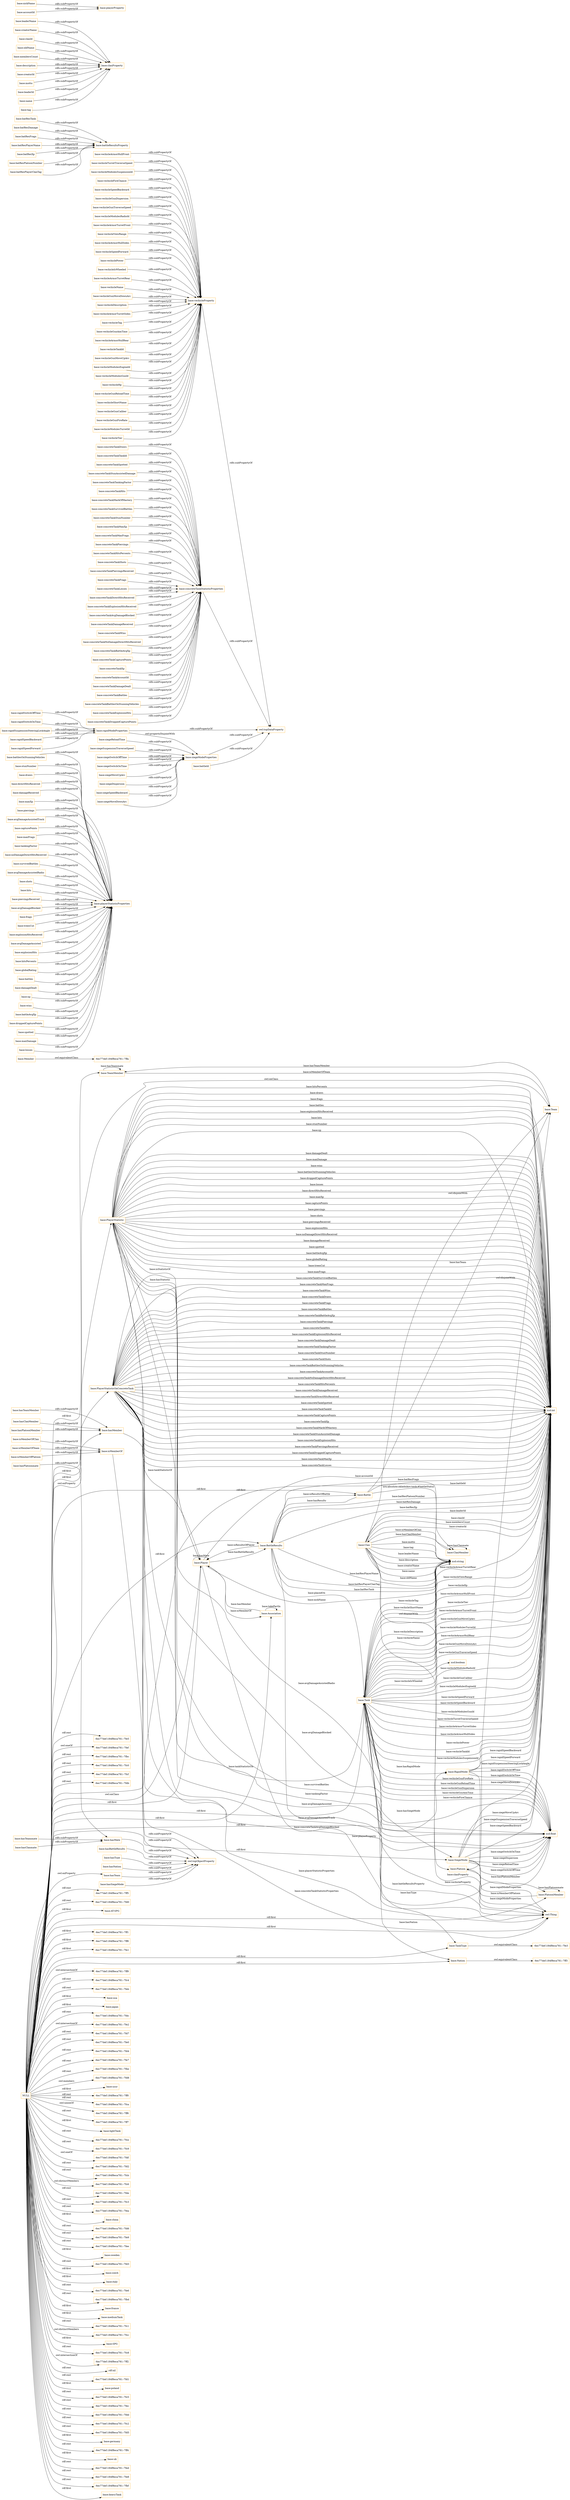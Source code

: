 digraph ar2dtool_diagram { 
rankdir=LR;
size="1501"
node [shape = rectangle, color="orange"]; "base:TeamMember" "base:Clan" "base:PlayerStatistic" "-6ec77def:184f8eca781:-7ff3" "base:Platoon" "base:Nation" "base:Team" "-6ec77def:184f8eca781:-7ff1" "base:PlatoonMember" "base:Member" "base:BattleResults" "-6ec77def:184f8eca781:-7ffa" "base:SiegeMode" "-6ec77def:184f8eca781:-7fe3" "base:ClanMember" "-6ec77def:184f8eca781:-7ff8" "base:Battle" "-6ec77def:184f8eca781:-7fe1" "base:RapidMode" "base:Association" "base:TankType" "base:Tank" "base:Player" "base:PlayerStatisticOnConcreteTank" ; /*classes style*/
	"base:battlesOnStunningVehicles" -> "base:playerStatisticProperties" [ label = "rdfs:subPropertyOf" ];
	"base:vechicleArmorHullFront" -> "base:vechicleProperty" [ label = "rdfs:subPropertyOf" ];
	"base:hasPlatoonMember" -> "base:hasMember" [ label = "rdfs:subPropertyOf" ];
	"base:vechicleTurretTraverseSpeed" -> "base:vechicleProperty" [ label = "rdfs:subPropertyOf" ];
	"base:concreteTankDraws" -> "base:concreteTankStatisticProperties" [ label = "rdfs:subPropertyOf" ];
	"base:concreteTankTankId" -> "base:concreteTankStatisticProperties" [ label = "rdfs:subPropertyOf" ];
	"base:batResTank" -> "base:battleResultsProperty" [ label = "rdfs:subPropertyOf" ];
	"base:stunNumber" -> "base:playerStatisticProperties" [ label = "rdfs:subPropertyOf" ];
	"base:vechicleModulesSuspensionId" -> "base:vechicleProperty" [ label = "rdfs:subPropertyOf" ];
	"base:vechicleFireChance" -> "base:vechicleProperty" [ label = "rdfs:subPropertyOf" ];
	"base:draws" -> "base:playerStatisticProperties" [ label = "rdfs:subPropertyOf" ];
	"base:rapidSwitchOffTime" -> "base:rapidModeProperties" [ label = "rdfs:subPropertyOf" ];
	"base:directHitsReceived" -> "base:playerStatisticProperties" [ label = "rdfs:subPropertyOf" ];
	"base:Nation" -> "-6ec77def:184f8eca781:-7ff3" [ label = "owl:equivalentClass" ];
	"base:vechicleSpeedBackward" -> "base:vechicleProperty" [ label = "rdfs:subPropertyOf" ];
	"base:leaderName" -> "base:clanProperty" [ label = "rdfs:subPropertyOf" ];
	"base:concreteTankSpotted" -> "base:concreteTankStatisticProperties" [ label = "rdfs:subPropertyOf" ];
	"base:siegeReloadTime" -> "base:siegeModeProperties" [ label = "rdfs:subPropertyOf" ];
	"base:concreteTankStunAssistedDamage" -> "base:concreteTankStatisticProperties" [ label = "rdfs:subPropertyOf" ];
	"base:concreteTankTankingFactor" -> "base:concreteTankStatisticProperties" [ label = "rdfs:subPropertyOf" ];
	"base:creatorName" -> "base:clanProperty" [ label = "rdfs:subPropertyOf" ];
	"base:concreteTankHits" -> "base:concreteTankStatisticProperties" [ label = "rdfs:subPropertyOf" ];
	"base:Clan" -> "base:Team" [ label = "owl:disjointWith" ];
	"base:Clan" -> "base:Platoon" [ label = "owl:disjointWith" ];
	"base:battleId" -> "owl:topDataProperty" [ label = "rdfs:subPropertyOf" ];
	"base:siegeSuspensionTraverseSpeed" -> "base:siegeModeProperties" [ label = "rdfs:subPropertyOf" ];
	"base:concreteTankMarkOfMastery" -> "base:concreteTankStatisticProperties" [ label = "rdfs:subPropertyOf" ];
	"base:siegeSwitchOffTime" -> "base:siegeModeProperties" [ label = "rdfs:subPropertyOf" ];
	"base:vechicleGunDispersion" -> "base:vechicleProperty" [ label = "rdfs:subPropertyOf" ];
	"base:concreteTankSurvivedBattles" -> "base:concreteTankStatisticProperties" [ label = "rdfs:subPropertyOf" ];
	"base:hasSiegeMode" -> "owl:topObjectProperty" [ label = "rdfs:subPropertyOf" ];
	"base:concreteTankStunNumber" -> "base:concreteTankStatisticProperties" [ label = "rdfs:subPropertyOf" ];
	"base:concreteTankMaxXp" -> "base:concreteTankStatisticProperties" [ label = "rdfs:subPropertyOf" ];
	"base:vechicleGunTraverseSpeed" -> "base:vechicleProperty" [ label = "rdfs:subPropertyOf" ];
	"base:rapidSwitchOnTime" -> "base:rapidModeProperties" [ label = "rdfs:subPropertyOf" ];
	"base:concreteTankMaxFrags" -> "base:concreteTankStatisticProperties" [ label = "rdfs:subPropertyOf" ];
	"base:hasTeamMember" -> "base:hasMember" [ label = "rdfs:subPropertyOf" ];
	"base:isMemberOf" -> "owl:topObjectProperty" [ label = "rdfs:subPropertyOf" ];
	"base:vechicleModulesRadioId" -> "base:vechicleProperty" [ label = "rdfs:subPropertyOf" ];
	"base:vechicleArmorTurretFront" -> "base:vechicleProperty" [ label = "rdfs:subPropertyOf" ];
	"base:damageReceived" -> "base:playerStatisticProperties" [ label = "rdfs:subPropertyOf" ];
	"base:maxXp" -> "base:playerStatisticProperties" [ label = "rdfs:subPropertyOf" ];
	"base:batResDamage" -> "base:battleResultsProperty" [ label = "rdfs:subPropertyOf" ];
	"base:concreteTankPiercings" -> "base:concreteTankStatisticProperties" [ label = "rdfs:subPropertyOf" ];
	"base:piercings" -> "base:playerStatisticProperties" [ label = "rdfs:subPropertyOf" ];
	"base:clanId" -> "base:clanProperty" [ label = "rdfs:subPropertyOf" ];
	"base:concreteTankHitsPercents" -> "base:concreteTankStatisticProperties" [ label = "rdfs:subPropertyOf" ];
	"base:avgDamageAssistedTrack" -> "base:playerStatisticProperties" [ label = "rdfs:subPropertyOf" ];
	"base:capturePoints" -> "base:playerStatisticProperties" [ label = "rdfs:subPropertyOf" ];
	"base:maxFrags" -> "base:playerStatisticProperties" [ label = "rdfs:subPropertyOf" ];
	"base:vechicleViewRange" -> "base:vechicleProperty" [ label = "rdfs:subPropertyOf" ];
	"base:siegeSwitchOnTime" -> "base:siegeModeProperties" [ label = "rdfs:subPropertyOf" ];
	"base:tankingFactor" -> "base:playerStatisticProperties" [ label = "rdfs:subPropertyOf" ];
	"base:hasBattleResults" -> "owl:topObjectProperty" [ label = "rdfs:subPropertyOf" ];
	"base:rapidSuspensionSteeringLockAngle" -> "base:rapidModeProperties" [ label = "rdfs:subPropertyOf" ];
	"base:noDamageDirectHitsReceived" -> "base:playerStatisticProperties" [ label = "rdfs:subPropertyOf" ];
	"base:survivedBattles" -> "base:playerStatisticProperties" [ label = "rdfs:subPropertyOf" ];
	"base:concreteTankShots" -> "base:concreteTankStatisticProperties" [ label = "rdfs:subPropertyOf" ];
	"base:avgDamageAssistedRadio" -> "base:playerStatisticProperties" [ label = "rdfs:subPropertyOf" ];
	"base:hasTeammate" -> "base:hasMate" [ label = "rdfs:subPropertyOf" ];
	"base:batResFrags" -> "base:battleResultsProperty" [ label = "rdfs:subPropertyOf" ];
	"base:shots" -> "base:playerStatisticProperties" [ label = "rdfs:subPropertyOf" ];
	"base:concreteTankPiercingsReceived" -> "base:concreteTankStatisticProperties" [ label = "rdfs:subPropertyOf" ];
	"base:siegeMoveUpArc" -> "base:siegeModeProperties" [ label = "rdfs:subPropertyOf" ];
	"base:vechicleArmorHullSides" -> "base:vechicleProperty" [ label = "rdfs:subPropertyOf" ];
	"base:hits" -> "base:playerStatisticProperties" [ label = "rdfs:subPropertyOf" ];
	"base:vechicleSpeedForward" -> "base:vechicleProperty" [ label = "rdfs:subPropertyOf" ];
	"base:vechiclePower" -> "base:vechicleProperty" [ label = "rdfs:subPropertyOf" ];
	"base:vechicleIsWheeled" -> "base:vechicleProperty" [ label = "rdfs:subPropertyOf" ];
	"base:oldName" -> "base:clanProperty" [ label = "rdfs:subPropertyOf" ];
	"base:nickName" -> "base:playerProperty" [ label = "rdfs:subPropertyOf" ];
	"base:hasType" -> "owl:topObjectProperty" [ label = "rdfs:subPropertyOf" ];
	"base:concreteTankFrags" -> "base:concreteTankStatisticProperties" [ label = "rdfs:subPropertyOf" ];
	"base:membersCount" -> "base:clanProperty" [ label = "rdfs:subPropertyOf" ];
	"base:description" -> "base:clanProperty" [ label = "rdfs:subPropertyOf" ];
	"base:piercingsReceived" -> "base:playerStatisticProperties" [ label = "rdfs:subPropertyOf" ];
	"base:vechicleArmorTurretRear" -> "base:vechicleProperty" [ label = "rdfs:subPropertyOf" ];
	"base:rapidModeProperties" -> "base:siegeModeProperties" [ label = "owl:propertyDisjointWith" ];
	"base:rapidModeProperties" -> "owl:topDataProperty" [ label = "rdfs:subPropertyOf" ];
	"base:vechicleName" -> "base:vechicleProperty" [ label = "rdfs:subPropertyOf" ];
	"base:avgDamageBlocked" -> "base:playerStatisticProperties" [ label = "rdfs:subPropertyOf" ];
	"base:concreteTankLosses" -> "base:concreteTankStatisticProperties" [ label = "rdfs:subPropertyOf" ];
	"base:siegeDispersion" -> "base:siegeModeProperties" [ label = "rdfs:subPropertyOf" ];
	"base:frags" -> "base:playerStatisticProperties" [ label = "rdfs:subPropertyOf" ];
	"base:hasNation" -> "owl:topObjectProperty" [ label = "rdfs:subPropertyOf" ];
	"base:concreteTankDirectHitsReceived" -> "base:concreteTankStatisticProperties" [ label = "rdfs:subPropertyOf" ];
	"base:batResPlayerName" -> "base:battleResultsProperty" [ label = "rdfs:subPropertyOf" ];
	"base:concreteTankExplosionHitsReceived" -> "base:concreteTankStatisticProperties" [ label = "rdfs:subPropertyOf" ];
	"base:hasClanmate" -> "base:hasMate" [ label = "rdfs:subPropertyOf" ];
	"base:concreteTankAvgDamageBlocked" -> "base:concreteTankStatisticProperties" [ label = "rdfs:subPropertyOf" ];
	"base:Member" -> "-6ec77def:184f8eca781:-7ffa" [ label = "owl:equivalentClass" ];
	"base:concreteTankDamageReceived" -> "base:concreteTankStatisticProperties" [ label = "rdfs:subPropertyOf" ];
	"base:rapidSpeedBackward" -> "base:rapidModeProperties" [ label = "rdfs:subPropertyOf" ];
	"base:creatorId" -> "base:clanProperty" [ label = "rdfs:subPropertyOf" ];
	"base:treesCut" -> "base:playerStatisticProperties" [ label = "rdfs:subPropertyOf" ];
	"base:explosionHitsReceived" -> "base:playerStatisticProperties" [ label = "rdfs:subPropertyOf" ];
	"base:batResXp" -> "base:battleResultsProperty" [ label = "rdfs:subPropertyOf" ];
	"base:isMemberOfPlatoon" -> "base:isMemberOf" [ label = "rdfs:subPropertyOf" ];
	"base:hasClanMember" -> "base:hasMember" [ label = "rdfs:subPropertyOf" ];
	"base:motto" -> "base:clanProperty" [ label = "rdfs:subPropertyOf" ];
	"base:concreteTankWins" -> "base:concreteTankStatisticProperties" [ label = "rdfs:subPropertyOf" ];
	"base:vechicleGunMoveDownArc" -> "base:vechicleProperty" [ label = "rdfs:subPropertyOf" ];
	"base:avgDamageAssisted" -> "base:playerStatisticProperties" [ label = "rdfs:subPropertyOf" ];
	"base:concreteTankNoDamageDirectHitsReceived" -> "base:concreteTankStatisticProperties" [ label = "rdfs:subPropertyOf" ];
	"base:isMemberOfClan" -> "base:isMemberOf" [ label = "rdfs:subPropertyOf" ];
	"base:vechicleDescription" -> "base:vechicleProperty" [ label = "rdfs:subPropertyOf" ];
	"base:isMemberOfTeam" -> "base:isMemberOf" [ label = "rdfs:subPropertyOf" ];
	"base:hasMate" -> "owl:topObjectProperty" [ label = "rdfs:subPropertyOf" ];
	"base:concreteTankBattleAvgXp" -> "base:concreteTankStatisticProperties" [ label = "rdfs:subPropertyOf" ];
	"base:explosionHits" -> "base:playerStatisticProperties" [ label = "rdfs:subPropertyOf" ];
	"base:siegeSpeedBackward" -> "base:siegeModeProperties" [ label = "rdfs:subPropertyOf" ];
	"base:leaderId" -> "base:clanProperty" [ label = "rdfs:subPropertyOf" ];
	"base:concreteTankStatisticProperties" -> "owl:topDataProperty" [ label = "rdfs:subPropertyOf" ];
	"base:vechicleArmorTurretSides" -> "base:vechicleProperty" [ label = "rdfs:subPropertyOf" ];
	"base:name" -> "base:clanProperty" [ label = "rdfs:subPropertyOf" ];
	"base:hitsPercents" -> "base:playerStatisticProperties" [ label = "rdfs:subPropertyOf" ];
	"base:globalRating" -> "base:playerStatisticProperties" [ label = "rdfs:subPropertyOf" ];
	"base:vechicleTag" -> "base:vechicleProperty" [ label = "rdfs:subPropertyOf" ];
	"base:vechicleGunAimTime" -> "base:vechicleProperty" [ label = "rdfs:subPropertyOf" ];
	"base:battles" -> "base:playerStatisticProperties" [ label = "rdfs:subPropertyOf" ];
	"base:Platoon" -> "base:Team" [ label = "owl:disjointWith" ];
	"base:concreteTankCapturePoints" -> "base:concreteTankStatisticProperties" [ label = "rdfs:subPropertyOf" ];
	"base:vechicleArmorHullRear" -> "base:vechicleProperty" [ label = "rdfs:subPropertyOf" ];
	"base:vechicleTankId" -> "base:vechicleProperty" [ label = "rdfs:subPropertyOf" ];
	"base:concreteTankXp" -> "base:concreteTankStatisticProperties" [ label = "rdfs:subPropertyOf" ];
	"base:damageDealt" -> "base:playerStatisticProperties" [ label = "rdfs:subPropertyOf" ];
	"base:siegeMoveDownArc" -> "base:siegeModeProperties" [ label = "rdfs:subPropertyOf" ];
	"base:vechicleGunMoveUpArc" -> "base:vechicleProperty" [ label = "rdfs:subPropertyOf" ];
	"base:xp" -> "base:playerStatisticProperties" [ label = "rdfs:subPropertyOf" ];
	"base:batResPlatoonNumber" -> "base:battleResultsProperty" [ label = "rdfs:subPropertyOf" ];
	"base:rapidSpeedForward" -> "base:rapidModeProperties" [ label = "rdfs:subPropertyOf" ];
	"base:vechicleModulesEngineId" -> "base:vechicleProperty" [ label = "rdfs:subPropertyOf" ];
	"base:wins" -> "base:playerStatisticProperties" [ label = "rdfs:subPropertyOf" ];
	"base:vechicleModulesGunId" -> "base:vechicleProperty" [ label = "rdfs:subPropertyOf" ];
	"base:batResPlayerClanTag" -> "base:battleResultsProperty" [ label = "rdfs:subPropertyOf" ];
	"base:vechicleHp" -> "base:vechicleProperty" [ label = "rdfs:subPropertyOf" ];
	"base:concreteTankAccountId" -> "base:concreteTankStatisticProperties" [ label = "rdfs:subPropertyOf" ];
	"base:accountId" -> "base:playerProperty" [ label = "rdfs:subPropertyOf" ];
	"base:hasMember" -> "owl:topObjectProperty" [ label = "rdfs:subPropertyOf" ];
	"base:concreteTankDamageDealt" -> "base:concreteTankStatisticProperties" [ label = "rdfs:subPropertyOf" ];
	"base:vechicleGunReloadTime" -> "base:vechicleProperty" [ label = "rdfs:subPropertyOf" ];
	"base:concreteTankBattles" -> "base:concreteTankStatisticProperties" [ label = "rdfs:subPropertyOf" ];
	"NULL" -> "-6ec77def:184f8eca781:-7fd4" [ label = "rdf:rest" ];
	"NULL" -> "-6ec77def:184f8eca781:-7fe7" [ label = "rdf:rest" ];
	"NULL" -> "-6ec77def:184f8eca781:-7fbe" [ label = "rdf:rest" ];
	"NULL" -> "-6ec77def:184f8eca781:-7fd8" [ label = "owl:members" ];
	"NULL" -> "base:ussr" [ label = "rdf:first" ];
	"NULL" -> "-6ec77def:184f8eca781:-7ff0" [ label = "rdf:rest" ];
	"NULL" -> "base:Player" [ label = "owl:onClass" ];
	"NULL" -> "base:SiegeMode" [ label = "rdf:first" ];
	"NULL" -> "-6ec77def:184f8eca781:-7fca" [ label = "rdf:rest" ];
	"NULL" -> "base:Team" [ label = "owl:onClass" ];
	"NULL" -> "-6ec77def:184f8eca781:-7ff6" [ label = "owl:unionOf" ];
	"NULL" -> "-6ec77def:184f8eca781:-7ff7" [ label = "rdf:rest" ];
	"NULL" -> "base:lightTank" [ label = "rdf:first" ];
	"NULL" -> "-6ec77def:184f8eca781:-7ff8" [ label = "rdf:first" ];
	"NULL" -> "-6ec77def:184f8eca781:-7fce" [ label = "rdf:rest" ];
	"NULL" -> "-6ec77def:184f8eca781:-7fc9" [ label = "rdf:rest" ];
	"NULL" -> "base:Nation" [ label = "rdf:first" ];
	"NULL" -> "-6ec77def:184f8eca781:-7fdf" [ label = "owl:oneOf" ];
	"NULL" -> "-6ec77def:184f8eca781:-7fd2" [ label = "rdf:rest" ];
	"NULL" -> "-6ec77def:184f8eca781:-7fcb" [ label = "rdf:rest" ];
	"NULL" -> "-6ec77def:184f8eca781:-7fc6" [ label = "owl:distinctMembers" ];
	"NULL" -> "base:TankType" [ label = "rdf:first" ];
	"NULL" -> "-6ec77def:184f8eca781:-7fde" [ label = "rdf:rest" ];
	"NULL" -> "base:Battle" [ label = "rdf:first" ];
	"NULL" -> "-6ec77def:184f8eca781:-7fc3" [ label = "rdf:rest" ];
	"NULL" -> "-6ec77def:184f8eca781:-7fea" [ label = "rdf:rest" ];
	"NULL" -> "base:PlayerStatistic" [ label = "rdf:first" ];
	"NULL" -> "base:china" [ label = "rdf:first" ];
	"NULL" -> "-6ec77def:184f8eca781:-7fd6" [ label = "rdf:rest" ];
	"NULL" -> "-6ec77def:184f8eca781:-7fe1" [ label = "rdf:first" ];
	"NULL" -> "-6ec77def:184f8eca781:-7fe9" [ label = "rdf:rest" ];
	"NULL" -> "-6ec77def:184f8eca781:-7fee" [ label = "rdf:rest" ];
	"NULL" -> "base:PlayerStatisticOnConcreteTank" [ label = "rdf:first" ];
	"NULL" -> "base:sweden" [ label = "rdf:first" ];
	"NULL" -> "-6ec77def:184f8eca781:-7fd3" [ label = "rdf:rest" ];
	"NULL" -> "base:czech" [ label = "rdf:first" ];
	"NULL" -> "base:italy" [ label = "rdf:first" ];
	"NULL" -> "base:BattleResults" [ label = "rdf:first" ];
	"NULL" -> "-6ec77def:184f8eca781:-7fe6" [ label = "rdf:rest" ];
	"NULL" -> "-6ec77def:184f8eca781:-7fbd" [ label = "rdf:rest" ];
	"NULL" -> "base:france" [ label = "rdf:first" ];
	"NULL" -> "base:mediumTank" [ label = "rdf:first" ];
	"NULL" -> "base:hasMember" [ label = "owl:onProperty" ];
	"NULL" -> "-6ec77def:184f8eca781:-7fc1" [ label = "rdf:rest" ];
	"NULL" -> "-6ec77def:184f8eca781:-7fcc" [ label = "owl:distinctMembers" ];
	"NULL" -> "base:TeamMember" [ label = "rdf:first" ];
	"NULL" -> "base:SPG" [ label = "rdf:first" ];
	"NULL" -> "-6ec77def:184f8eca781:-7fc8" [ label = "rdf:rest" ];
	"NULL" -> "-6ec77def:184f8eca781:-7ff2" [ label = "owl:intersectionOf" ];
	"NULL" -> "base:Tank" [ label = "rdf:first" ];
	"NULL" -> "rdf:nil" [ label = "rdf:rest" ];
	"NULL" -> "-6ec77def:184f8eca781:-7fd1" [ label = "rdf:rest" ];
	"NULL" -> "base:Player" [ label = "rdf:first" ];
	"NULL" -> "base:poland" [ label = "rdf:first" ];
	"NULL" -> "-6ec77def:184f8eca781:-7fc5" [ label = "rdf:rest" ];
	"NULL" -> "-6ec77def:184f8eca781:-7fec" [ label = "rdf:rest" ];
	"NULL" -> "-6ec77def:184f8eca781:-7fdd" [ label = "rdf:rest" ];
	"NULL" -> "base:PlatoonMember" [ label = "rdf:first" ];
	"NULL" -> "-6ec77def:184f8eca781:-7fc2" [ label = "rdf:rest" ];
	"NULL" -> "-6ec77def:184f8eca781:-7fd5" [ label = "rdf:rest" ];
	"NULL" -> "base:germany" [ label = "rdf:first" ];
	"NULL" -> "-6ec77def:184f8eca781:-7ff4" [ label = "rdf:rest" ];
	"NULL" -> "base:uk" [ label = "rdf:first" ];
	"NULL" -> "-6ec77def:184f8eca781:-7fed" [ label = "rdf:rest" ];
	"NULL" -> "-6ec77def:184f8eca781:-7fe8" [ label = "rdf:rest" ];
	"NULL" -> "-6ec77def:184f8eca781:-7fbf" [ label = "rdf:rest" ];
	"NULL" -> "owl:Thing" [ label = "rdf:first" ];
	"NULL" -> "base:heavyTank" [ label = "rdf:first" ];
	"NULL" -> "base:Association" [ label = "rdf:first" ];
	"NULL" -> "-6ec77def:184f8eca781:-7fe5" [ label = "rdf:rest" ];
	"NULL" -> "-6ec77def:184f8eca781:-7fef" [ label = "owl:oneOf" ];
	"NULL" -> "-6ec77def:184f8eca781:-7fbc" [ label = "rdf:rest" ];
	"NULL" -> "-6ec77def:184f8eca781:-7fc0" [ label = "rdf:rest" ];
	"NULL" -> "base:RapidMode" [ label = "rdf:first" ];
	"NULL" -> "-6ec77def:184f8eca781:-7fcf" [ label = "rdf:rest" ];
	"NULL" -> "base:ClanMember" [ label = "rdf:first" ];
	"NULL" -> "-6ec77def:184f8eca781:-7fdb" [ label = "rdf:rest" ];
	"NULL" -> "-6ec77def:184f8eca781:-7ff5" [ label = "rdf:rest" ];
	"NULL" -> "-6ec77def:184f8eca781:-7ff1" [ label = "rdf:first" ];
	"NULL" -> "-6ec77def:184f8eca781:-7fd0" [ label = "rdf:rest" ];
	"NULL" -> "base:AT-SPG" [ label = "rdf:first" ];
	"NULL" -> "-6ec77def:184f8eca781:-7ff9" [ label = "owl:intersectionOf" ];
	"NULL" -> "-6ec77def:184f8eca781:-7fc4" [ label = "rdf:rest" ];
	"NULL" -> "-6ec77def:184f8eca781:-7feb" [ label = "rdf:rest" ];
	"NULL" -> "base:usa" [ label = "rdf:first" ];
	"NULL" -> "base:japan" [ label = "rdf:first" ];
	"NULL" -> "base:hasTeam" [ label = "owl:onProperty" ];
	"NULL" -> "-6ec77def:184f8eca781:-7fdc" [ label = "rdf:rest" ];
	"NULL" -> "-6ec77def:184f8eca781:-7fe2" [ label = "owl:intersectionOf" ];
	"NULL" -> "-6ec77def:184f8eca781:-7fd7" [ label = "rdf:rest" ];
	"NULL" -> "-6ec77def:184f8eca781:-7fe0" [ label = "rdf:rest" ];
	"base:vechicleShortName" -> "base:vechicleProperty" [ label = "rdfs:subPropertyOf" ];
	"base:siegeModeProperties" -> "owl:topDataProperty" [ label = "rdfs:subPropertyOf" ];
	"base:battleAvgXp" -> "base:playerStatisticProperties" [ label = "rdfs:subPropertyOf" ];
	"base:droppedCapturePoints" -> "base:playerStatisticProperties" [ label = "rdfs:subPropertyOf" ];
	"base:vechicleGunCaliber" -> "base:vechicleProperty" [ label = "rdfs:subPropertyOf" ];
	"base:spotted" -> "base:playerStatisticProperties" [ label = "rdfs:subPropertyOf" ];
	"base:concreteTankBattlesOnStunningVehicles" -> "base:concreteTankStatisticProperties" [ label = "rdfs:subPropertyOf" ];
	"base:hasTeam" -> "owl:topObjectProperty" [ label = "rdfs:subPropertyOf" ];
	"base:maxDamage" -> "base:playerStatisticProperties" [ label = "rdfs:subPropertyOf" ];
	"base:concreteTankExplosionHits" -> "base:concreteTankStatisticProperties" [ label = "rdfs:subPropertyOf" ];
	"base:hasPlatoonmate" -> "base:hasMate" [ label = "rdfs:subPropertyOf" ];
	"base:tag" -> "base:clanProperty" [ label = "rdfs:subPropertyOf" ];
	"base:vechicleGunFireRate" -> "base:vechicleProperty" [ label = "rdfs:subPropertyOf" ];
	"base:vechicleModulesTurretId" -> "base:vechicleProperty" [ label = "rdfs:subPropertyOf" ];
	"base:losses" -> "base:playerStatisticProperties" [ label = "rdfs:subPropertyOf" ];
	"base:vechicleProperty" -> "owl:topDataProperty" [ label = "rdfs:subPropertyOf" ];
	"base:vechicleTier" -> "base:vechicleProperty" [ label = "rdfs:subPropertyOf" ];
	"base:concreteTankDroppedCapturePoints" -> "base:concreteTankStatisticProperties" [ label = "rdfs:subPropertyOf" ];
	"base:TankType" -> "-6ec77def:184f8eca781:-7fe3" [ label = "owl:equivalentClass" ];
	"base:RapidMode" -> "xsd:int" [ label = "base:rapidSpeedBackward" ];
	"base:PlayerStatistic" -> "xsd:int" [ label = "base:treesCut" ];
	"base:Tank" -> "base:Nation" [ label = "base:hasNation" ];
	"base:PlayerStatisticOnConcreteTank" -> "xsd:int" [ label = "base:concreteTankDraws" ];
	"base:BattleResults" -> "owl:Thing" [ label = "base:battleResultsProperty" ];
	"base:PlayerStatisticOnConcreteTank" -> "xsd:int" [ label = "base:concreteTankFrags" ];
	"base:Clan" -> "xsd:int" [ label = "base:clanId" ];
	"base:PlayerStatisticOnConcreteTank" -> "xsd:int" [ label = "base:concreteTankBattles" ];
	"base:Tank" -> "xsd:int" [ label = "base:vechiclePower" ];
	"base:PlayerStatisticOnConcreteTank" -> "xsd:int" [ label = "base:concreteTankBattleAvgXp" ];
	"base:RapidMode" -> "owl:Thing" [ label = "base:rapidModeProperties" ];
	"base:PlayerStatistic" -> "xsd:int" [ label = "base:maxFrags" ];
	"base:PlayerStatistic" -> "xsd:int" [ label = "base:hitsPercents" ];
	"base:Player" -> "owl:Thing" [ label = "base:playerProperty" ];
	"base:Clan" -> "xsd:string" [ label = "base:oldName" ];
	"base:PlatoonMember" -> "base:PlatoonMember" [ label = "base:hasPlatoonmate" ];
	"base:SiegeMode" -> "xsd:int" [ label = "base:siegeMoveUpArc" ];
	"base:PlayerStatistic" -> "xsd:int" [ label = "base:draws" ];
	"base:Battle" -> "base:Team" [ label = "base:hasTeam" ];
	"base:PlayerStatisticOnConcreteTank" -> "xsd:int" [ label = "base:concreteTankPiercings" ];
	"base:SiegeMode" -> "xsd:float" [ label = "base:siegeDispersion" ];
	"base:Tank" -> "xsd:int" [ label = "base:vechicleTankId" ];
	"base:PlayerStatistic" -> "xsd:int" [ label = "base:frags" ];
	"base:PlayerStatistic" -> "xsd:float" [ label = "base:avgDamageAssisted" ];
	"base:Tank" -> "xsd:int" [ label = "base:vechicleModulesSuspensionId" ];
	"base:PlayerStatistic" -> "xsd:int" [ label = "base:battles" ];
	"base:PlayerStatisticOnConcreteTank" -> "xsd:int" [ label = "base:concreteTankHits" ];
	"base:BattleResults" -> "xsd:int" [ label = "base:batResDamage" ];
	"base:PlayerStatisticOnConcreteTank" -> "xsd:int" [ label = "base:concreteTankExplosionHitsReceived" ];
	"base:Tank" -> "base:RapidMode" [ label = "base:hasRapidMode" ];
	"base:PlayerStatistic" -> "xsd:int" [ label = "base:explosionHitsReceived" ];
	"base:Tank" -> "xsd:string" [ label = "base:vechicleName" ];
	"base:PlayerStatisticOnConcreteTank" -> "xsd:int" [ label = "base:concreteTankDamageDealt" ];
	"base:PlayerStatistic" -> "xsd:float" [ label = "base:avgDamageAssistedTrack" ];
	"base:Clan" -> "xsd:int" [ label = "base:membersCount" ];
	"base:Player" -> "base:BattleResults" [ label = "base:hasBattleResults" ];
	"base:Tank" -> "xsd:string" [ label = "base:vechicleTag" ];
	"base:Clan" -> "xsd:string" [ label = "base:motto" ];
	"base:Tank" -> "base:TankType" [ label = "base:hasType" ];
	"base:BattleResults" -> "base:Player" [ label = "base:isResultsOfPlayer" ];
	"base:PlayerStatistic" -> "xsd:int" [ label = "base:hits" ];
	"base:PlayerStatisticOnConcreteTank" -> "xsd:int" [ label = "base:concreteTankTankingFactor" ];
	"base:PlayerStatisticOnConcreteTank" -> "xsd:int" [ label = "base:concreteTankStunNumber" ];
	"base:PlayerStatisticOnConcreteTank" -> "xsd:int" [ label = "base:concreteTankShots" ];
	"base:Tank" -> "xsd:int" [ label = "base:vechicleArmorTurretRear" ];
	"base:PlayerStatisticOnConcreteTank" -> "owl:Thing" [ label = "base:concreteTankStatisticProperties" ];
	"base:Tank" -> "xsd:float" [ label = "base:vechicleGunFireRate" ];
	"base:PlayerStatistic" -> "xsd:int" [ label = "base:stunNumber" ];
	"base:Tank" -> "xsd:int" [ label = "base:vechicleViewRange" ];
	"base:PlayerStatistic" -> "xsd:int" [ label = "base:xp" ];
	"base:SiegeMode" -> "xsd:int" [ label = "base:siegeSuspensionTraverseSpeed" ];
	"base:PlayerStatistic" -> "xsd:int" [ label = "base:damageDealt" ];
	"base:PlayerStatisticOnConcreteTank" -> "xsd:int" [ label = "base:concreteTankBattlesOnStunningVehicles" ];
	"base:PlayerStatisticOnConcreteTank" -> "xsd:int" [ label = "base:concreteTankAccountId" ];
	"base:Player" -> "xsd:int" [ label = "base:accountId" ];
	"base:PlayerStatisticOnConcreteTank" -> "xsd:float" [ label = "base:concreteTankAvgDamageBlocked" ];
	"base:SiegeMode" -> "xsd:float" [ label = "base:siegeReloadTime" ];
	"base:Association" -> "base:Association" [ label = "base:takePartIn" ];
	"base:Tank" -> "xsd:int" [ label = "base:vechicleHp" ];
	"base:BattleResults" -> "xsd:int" [ label = "base:batResXp" ];
	"base:SiegeMode" -> "xsd:float" [ label = "base:siegeSwitchOffTime" ];
	"base:PlayerStatistic" -> "xsd:int" [ label = "base:maxDamage" ];
	"base:PlayerStatistic" -> "xsd:float" [ label = "base:avgDamageAssistedRadio" ];
	"base:PlayerStatistic" -> "xsd:int" [ label = "base:wins" ];
	"base:PlayerStatisticOnConcreteTank" -> "xsd:int" [ label = "base:concreteTankNoDamageDirectHitsReceived" ];
	"base:PlayerStatistic" -> "owl:Thing" [ label = "base:playerStatisticProperties" ];
	"base:Tank" -> "xsd:boolean" [ label = "base:vechicleIsWheeled" ];
	"base:Team" -> "base:TeamMember" [ label = "base:hasTeamMember" ];
	"base:Player" -> "xsd:string" [ label = "base:nickName" ];
	"base:PlayerStatisticOnConcreteTank" -> "xsd:int" [ label = "base:concreteTankHitsPercents" ];
	"base:Tank" -> "xsd:string" [ label = "base:vechicleShortName" ];
	"base:Clan" -> "xsd:string" [ label = "base:tag" ];
	"base:SiegeMode" -> "xsd:int" [ label = "base:siegeSpeedBackward" ];
	"base:SiegeMode" -> "xsd:int" [ label = "base:siegeMoveDownArc" ];
	"base:PlayerStatisticOnConcreteTank" -> "xsd:int" [ label = "base:concreteTankDamageReceived" ];
	"base:Platoon" -> "base:PlatoonMember" [ label = "base:hasPlatoonMember" ];
	"base:Clan" -> "base:ClanMember" [ label = "base:hasClanMember" ];
	"base:Tank" -> "xsd:int" [ label = "base:vechicleArmorHullFront" ];
	"base:Tank" -> "xsd:int" [ label = "base:vechicleTier" ];
	"base:Clan" -> "xsd:int" [ label = "base:creatorId" ];
	"base:PlayerStatisticOnConcreteTank" -> "xsd:int" [ label = "base:concreteTankDirectHitsReceived" ];
	"base:Player" -> "base:Player" [ label = "base:hasMate" ];
	"base:Tank" -> "xsd:int" [ label = "base:vechicleArmorTurretFront" ];
	"base:SiegeMode" -> "owl:Thing" [ label = "base:siegeModeProperties" ];
	"base:Player" -> "base:Association" [ label = "base:isMemberOf" ];
	"base:BattleResults" -> "xsd:int" [ label = "base:batResFrags" ];
	"base:PlatoonMember" -> "base:Platoon" [ label = "base:isMemberOfPlatoon" ];
	"base:PlayerStatisticOnConcreteTank" -> "xsd:int" [ label = "base:concreteTankSpotted" ];
	"base:Tank" -> "owl:Thing" [ label = "base:vechicleProperty" ];
	"base:PlayerStatistic" -> "xsd:int" [ label = "base:battlesOnStunningVehicles" ];
	"base:PlayerStatisticOnConcreteTank" -> "xsd:int" [ label = "base:concreteTankTankId" ];
	"base:RapidMode" -> "xsd:int" [ label = "base:rapidSpeedForward" ];
	"base:Tank" -> "xsd:float" [ label = "base:vechicleGunReloadTime" ];
	"base:PlayerStatistic" -> "xsd:int" [ label = "base:droppedCapturePoints" ];
	"base:PlayerStatisticOnConcreteTank" -> "xsd:int" [ label = "base:concreteTankCapturePoints" ];
	"base:PlayerStatistic" -> "xsd:int" [ label = "base:losses" ];
	"base:Battle" -> "xsd:string" [ label = "urn:absolute:okladnikov.tanks#battleStatus" ];
	"base:TeamMember" -> "base:Team" [ label = "base:isMemberOfTeam" ];
	"base:ClanMember" -> "base:Clan" [ label = "base:isMemberOfClan" ];
	"base:PlayerStatistic" -> "xsd:int" [ label = "base:directHitsReceived" ];
	"base:PlayerStatisticOnConcreteTank" -> "xsd:int" [ label = "base:concreteTankXp" ];
	"base:BattleResults" -> "base:Battle" [ label = "base:isResultsOfBattle" ];
	"base:TeamMember" -> "base:TeamMember" [ label = "base:hasTeammate" ];
	"base:Tank" -> "xsd:int" [ label = "base:vechicleGunMoveUpArc" ];
	"base:Tank" -> "xsd:int" [ label = "base:vechicleModulesTurretId" ];
	"base:Tank" -> "xsd:int" [ label = "base:vechicleArmorHullRear" ];
	"base:RapidMode" -> "xsd:float" [ label = "base:rapidSwitchOnTime" ];
	"base:Clan" -> "xsd:string" [ label = "base:leaderName" ];
	"base:PlayerStatisticOnConcreteTank" -> "xsd:int" [ label = "base:concreteTankMarkOfMastery" ];
	"base:PlayerStatistic" -> "xsd:int" [ label = "base:maxXp" ];
	"base:PlayerStatistic" -> "xsd:float" [ label = "base:avgDamageBlocked" ];
	"base:PlayerStatistic" -> "xsd:int" [ label = "base:capturePoints" ];
	"base:PlayerStatistic" -> "xsd:int" [ label = "base:piercings" ];
	"base:PlayerStatistic" -> "xsd:int" [ label = "base:shots" ];
	"base:Tank" -> "xsd:int" [ label = "base:vechicleGunMoveDownArc" ];
	"base:Clan" -> "owl:Thing" [ label = "base:clanProperty" ];
	"base:Tank" -> "xsd:int" [ label = "base:vechicleGunTraverseSpeed" ];
	"base:PlayerStatisticOnConcreteTank" -> "xsd:int" [ label = "base:concreteTankStunAssistedDamage" ];
	"base:Tank" -> "base:SiegeMode" [ label = "base:hasSiegeMode" ];
	"base:Tank" -> "xsd:int" [ label = "base:vechicleModulesRadioId" ];
	"base:Tank" -> "xsd:int" [ label = "base:vechicleGunCaliber" ];
	"base:PlayerStatistic" -> "xsd:int" [ label = "base:piercingsReceived" ];
	"base:PlayerStatisticOnConcreteTank" -> "xsd:int" [ label = "base:concreteTankExplosionHits" ];
	"base:PlayerStatistic" -> "xsd:float" [ label = "base:survivedBattles" ];
	"base:RapidMode" -> "xsd:float" [ label = "base:rapidSwitchOffTime" ];
	"base:PlayerStatistic" -> "xsd:int" [ label = "base:explosionHits" ];
	"base:Clan" -> "xsd:int" [ label = "base:leaderId" ];
	"base:ClanMember" -> "base:ClanMember" [ label = "base:hasClanmate" ];
	"base:Battle" -> "xsd:int" [ label = "base:battleId" ];
	"base:PlayerStatisticOnConcreteTank" -> "xsd:int" [ label = "base:concreteTankPiercingsReceived" ];
	"base:Tank" -> "xsd:float" [ label = "base:vechicleGunDispersion" ];
	"base:SiegeMode" -> "xsd:float" [ label = "base:siegeSwitchOnTime" ];
	"base:PlayerStatistic" -> "xsd:float" [ label = "base:tankingFactor" ];
	"base:Tank" -> "xsd:int" [ label = "base:vechicleModulesEngineId" ];
	"base:Tank" -> "xsd:int" [ label = "base:vechicleSpeedForward" ];
	"base:Tank" -> "xsd:string" [ label = "base:vechicleDescription" ];
	"base:Tank" -> "xsd:int" [ label = "base:vechicleSpeedBackward" ];
	"base:PlayerStatistic" -> "xsd:int" [ label = "base:noDamageDirectHitsReceived" ];
	"base:Clan" -> "xsd:string" [ label = "base:description" ];
	"base:Clan" -> "xsd:string" [ label = "base:creatorName" ];
	"base:RapidMode" -> "xsd:int" [ label = "base:rapidSuspensionSteeringLockAngle" ];
	"base:PlayerStatistic" -> "xsd:int" [ label = "base:damageReceived" ];
	"base:PlayerStatisticOnConcreteTank" -> "xsd:int" [ label = "base:concreteTankDroppedCapturePoints" ];
	"base:Tank" -> "xsd:int" [ label = "base:vechicleModulesGunId" ];
	"base:PlayerStatisticOnConcreteTank" -> "xsd:int" [ label = "base:concreteTankMaxXp" ];
	"base:PlayerStatisticOnConcreteTank" -> "xsd:int" [ label = "base:concreteTankLosses" ];
	"base:PlayerStatistic" -> "base:Player" [ label = "base:isStatisticOf" ];
	"base:PlayerStatisticOnConcreteTank" -> "xsd:int" [ label = "base:concreteTankSurvivedBattles" ];
	"base:Tank" -> "xsd:int" [ label = "base:vechicleTurretTraverseSpeed" ];
	"base:Tank" -> "xsd:float" [ label = "base:vechicleGunAimTime" ];
	"base:Tank" -> "xsd:int" [ label = "base:vechicleArmorTurretSides" ];
	"base:PlayerStatistic" -> "xsd:int" [ label = "base:spotted" ];
	"base:PlayerStatisticOnConcreteTank" -> "xsd:int" [ label = "base:concreteTankMaxFrags" ];
	"base:BattleResults" -> "xsd:string" [ label = "base:batResPlayerClanTag" ];
	"base:Player" -> "base:PlayerStatistic" [ label = "base:hasStatistic" ];
	"base:BattleResults" -> "xsd:string" [ label = "base:batResPlayerName" ];
	"base:PlayerStatisticOnConcreteTank" -> "base:Player" [ label = "base:tankStatisticOf" ];
	"base:PlayerStatistic" -> "xsd:int" [ label = "base:battleAvgXp" ];
	"base:Clan" -> "xsd:string" [ label = "base:name" ];
	"base:Association" -> "base:Player" [ label = "base:hasMember" ];
	"base:PlayerStatistic" -> "xsd:int" [ label = "base:globalRating" ];
	"base:BattleResults" -> "xsd:int" [ label = "base:batResPlatoonNumber" ];
	"base:BattleResults" -> "xsd:string" [ label = "base:batResTank" ];
	"base:PlayerStatisticOnConcreteTank" -> "base:Tank" [ label = "base:tankStatisticOn" ];
	"base:BattleResults" -> "base:Tank" [ label = "base:playedOn" ];
	"base:Battle" -> "base:BattleResults" [ label = "base:hasResults" ];
	"base:Tank" -> "xsd:int" [ label = "base:vechicleArmorHullSides" ];
	"base:Tank" -> "xsd:float" [ label = "base:vechicleFireChance" ];
	"base:PlayerStatisticOnConcreteTank" -> "xsd:int" [ label = "base:concreteTankWins" ];

}
